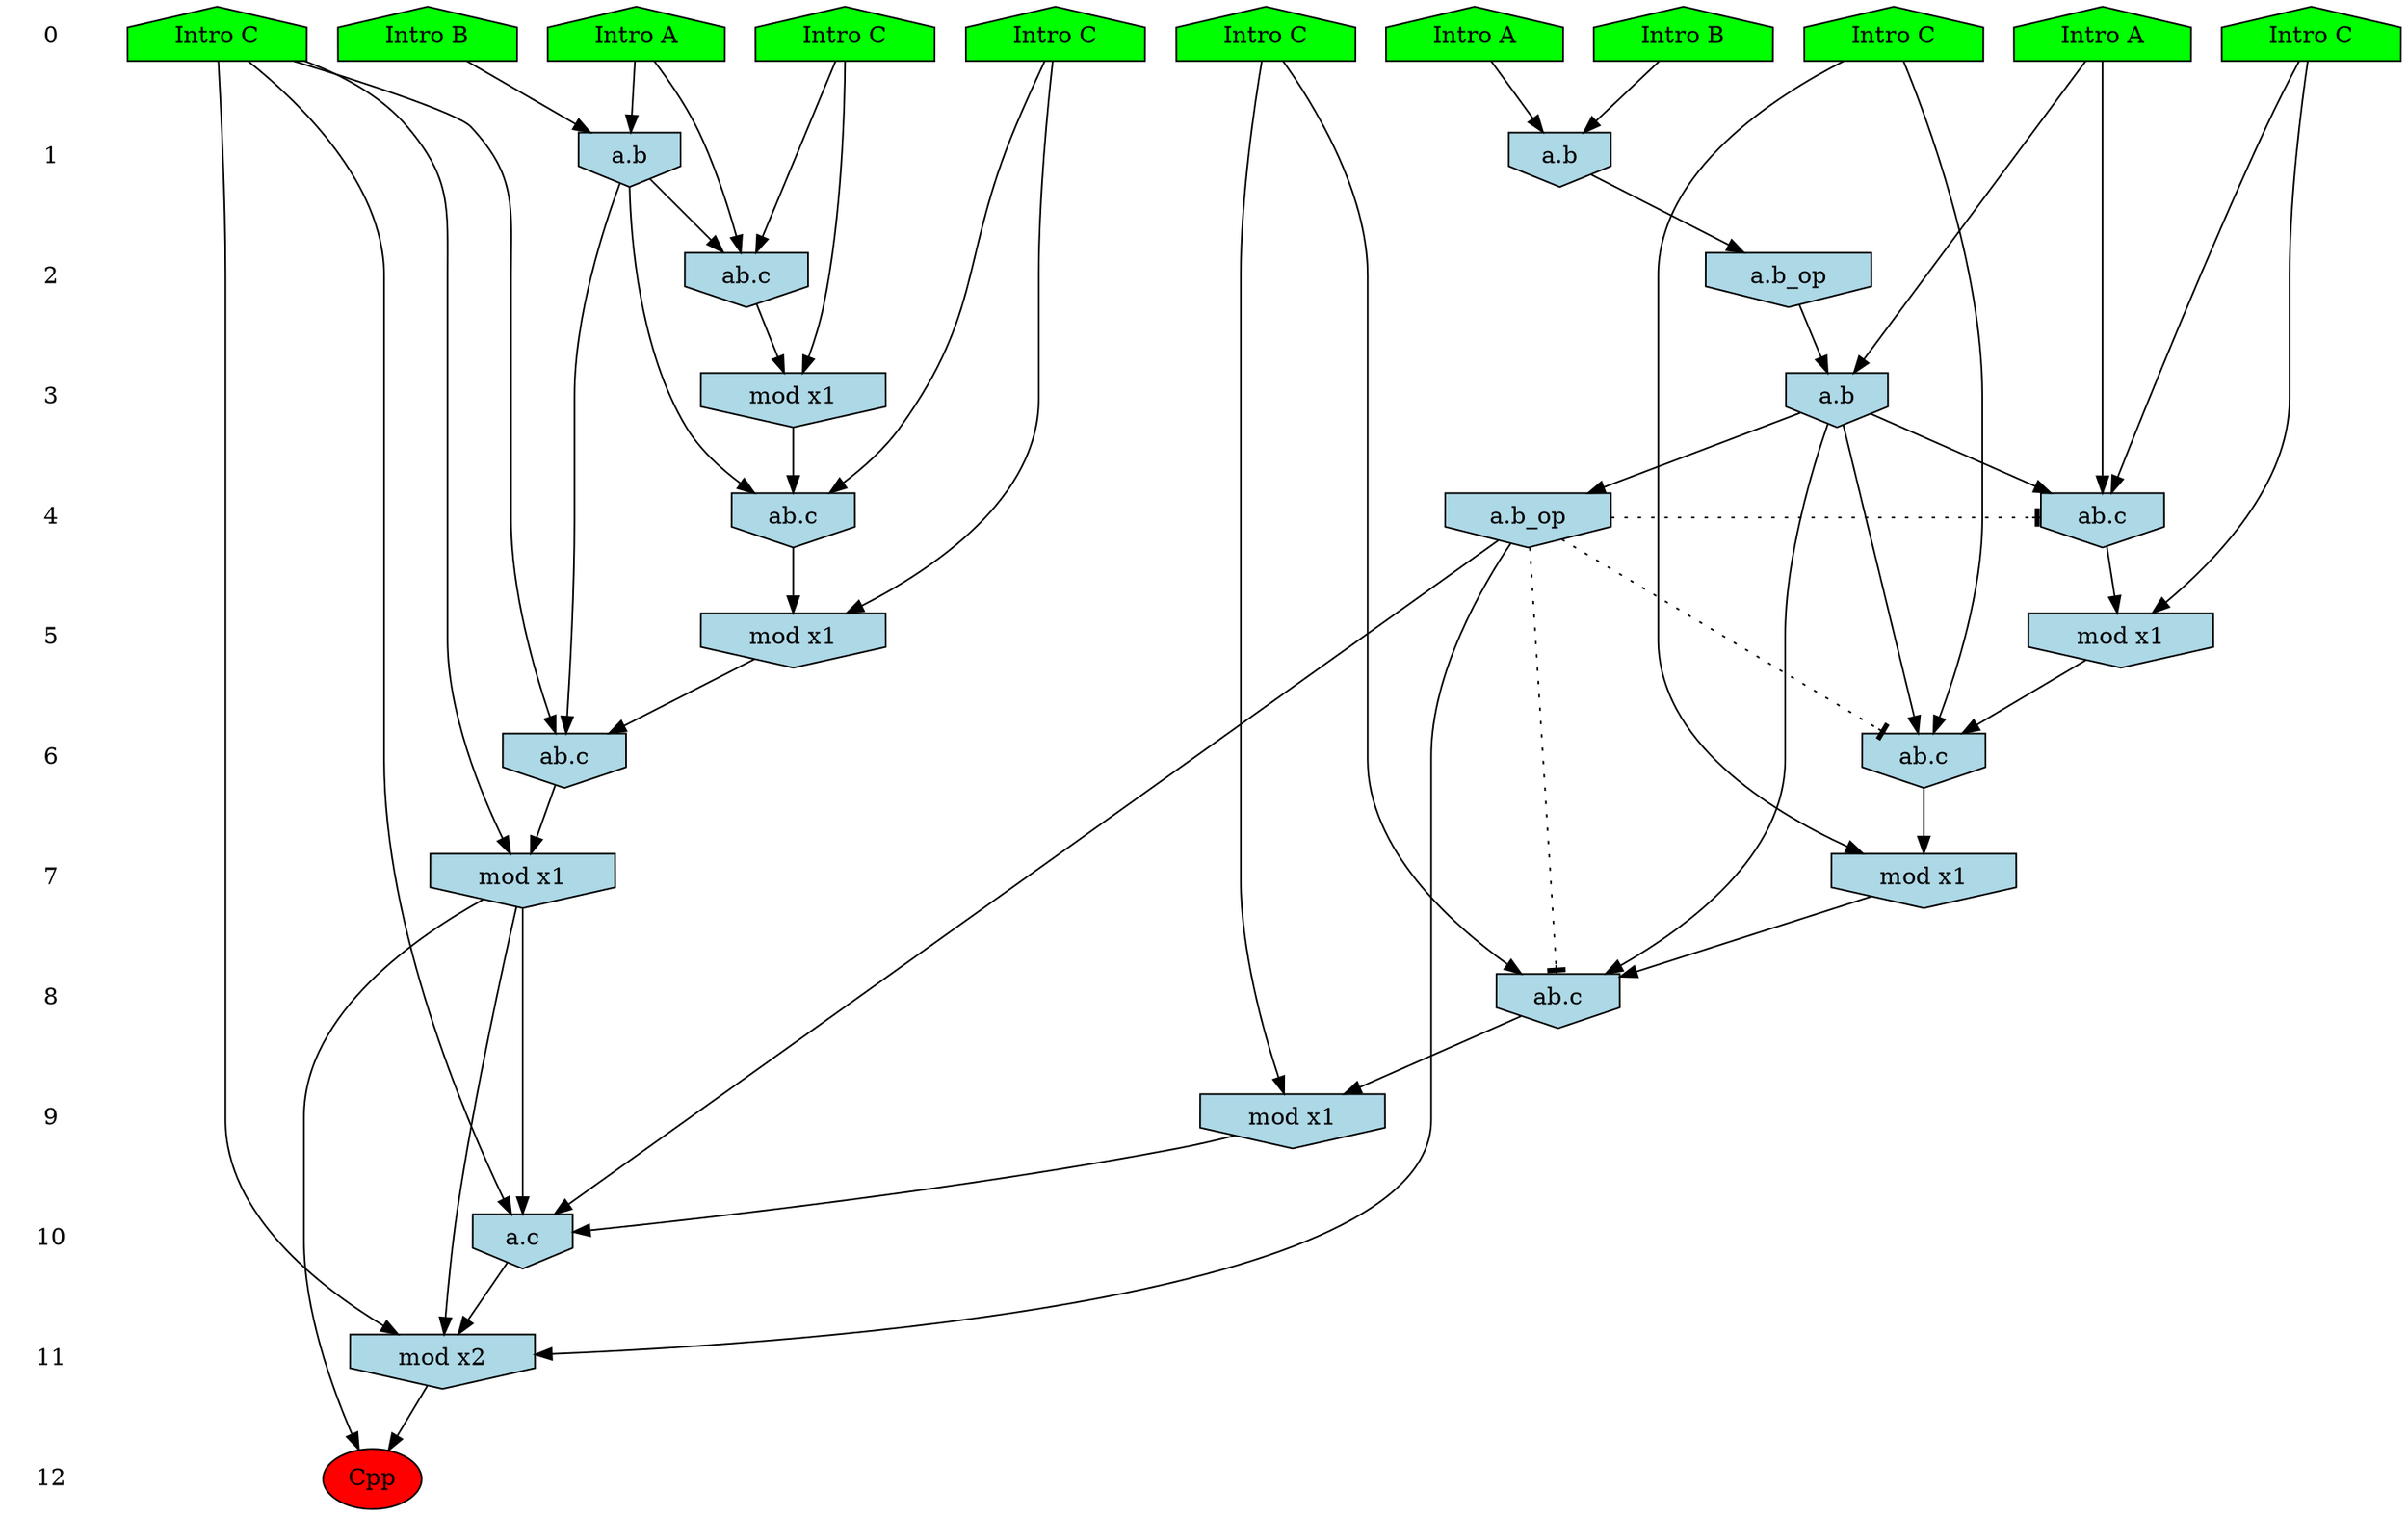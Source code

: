 /* Compression of 2 causal flows obtained in average at 1.372227E+01 t.u */
/* Compressed causal flows were: [1557;2780] */
digraph G{
 ranksep=.5 ; 
{ rank = same ; "0" [shape=plaintext] ; node_1 [label ="Intro A", shape=house, style=filled, fillcolor=green] ;
node_2 [label ="Intro B", shape=house, style=filled, fillcolor=green] ;
node_3 [label ="Intro A", shape=house, style=filled, fillcolor=green] ;
node_4 [label ="Intro A", shape=house, style=filled, fillcolor=green] ;
node_5 [label ="Intro B", shape=house, style=filled, fillcolor=green] ;
node_6 [label ="Intro C", shape=house, style=filled, fillcolor=green] ;
node_7 [label ="Intro C", shape=house, style=filled, fillcolor=green] ;
node_8 [label ="Intro C", shape=house, style=filled, fillcolor=green] ;
node_9 [label ="Intro C", shape=house, style=filled, fillcolor=green] ;
node_10 [label ="Intro C", shape=house, style=filled, fillcolor=green] ;
node_11 [label ="Intro C", shape=house, style=filled, fillcolor=green] ;
}
{ rank = same ; "1" [shape=plaintext] ; node_12 [label="a.b", shape=invhouse, style=filled, fillcolor = lightblue] ;
node_14 [label="a.b", shape=invhouse, style=filled, fillcolor = lightblue] ;
}
{ rank = same ; "2" [shape=plaintext] ; node_13 [label="a.b_op", shape=invhouse, style=filled, fillcolor = lightblue] ;
node_15 [label="ab.c", shape=invhouse, style=filled, fillcolor = lightblue] ;
}
{ rank = same ; "3" [shape=plaintext] ; node_16 [label="a.b", shape=invhouse, style=filled, fillcolor = lightblue] ;
node_18 [label="mod x1", shape=invhouse, style=filled, fillcolor = lightblue] ;
}
{ rank = same ; "4" [shape=plaintext] ; node_17 [label="ab.c", shape=invhouse, style=filled, fillcolor = lightblue] ;
node_19 [label="ab.c", shape=invhouse, style=filled, fillcolor = lightblue] ;
node_27 [label="a.b_op", shape=invhouse, style=filled, fillcolor = lightblue] ;
}
{ rank = same ; "5" [shape=plaintext] ; node_20 [label="mod x1", shape=invhouse, style=filled, fillcolor = lightblue] ;
node_21 [label="mod x1", shape=invhouse, style=filled, fillcolor = lightblue] ;
}
{ rank = same ; "6" [shape=plaintext] ; node_22 [label="ab.c", shape=invhouse, style=filled, fillcolor = lightblue] ;
node_23 [label="ab.c", shape=invhouse, style=filled, fillcolor = lightblue] ;
}
{ rank = same ; "7" [shape=plaintext] ; node_24 [label="mod x1", shape=invhouse, style=filled, fillcolor = lightblue] ;
node_25 [label="mod x1", shape=invhouse, style=filled, fillcolor = lightblue] ;
}
{ rank = same ; "8" [shape=plaintext] ; node_26 [label="ab.c", shape=invhouse, style=filled, fillcolor = lightblue] ;
}
{ rank = same ; "9" [shape=plaintext] ; node_28 [label="mod x1", shape=invhouse, style=filled, fillcolor = lightblue] ;
}
{ rank = same ; "10" [shape=plaintext] ; node_29 [label="a.c", shape=invhouse, style=filled, fillcolor = lightblue] ;
}
{ rank = same ; "11" [shape=plaintext] ; node_30 [label="mod x2", shape=invhouse, style=filled, fillcolor = lightblue] ;
}
{ rank = same ; "12" [shape=plaintext] ; node_31 [label ="Cpp", style=filled, fillcolor=red] ;
}
"0" -> "1" [style="invis"]; 
"1" -> "2" [style="invis"]; 
"2" -> "3" [style="invis"]; 
"3" -> "4" [style="invis"]; 
"4" -> "5" [style="invis"]; 
"5" -> "6" [style="invis"]; 
"6" -> "7" [style="invis"]; 
"7" -> "8" [style="invis"]; 
"8" -> "9" [style="invis"]; 
"9" -> "10" [style="invis"]; 
"10" -> "11" [style="invis"]; 
"11" -> "12" [style="invis"]; 
node_4 -> node_12
node_5 -> node_12
node_12 -> node_13
node_2 -> node_14
node_3 -> node_14
node_3 -> node_15
node_6 -> node_15
node_14 -> node_15
node_1 -> node_16
node_13 -> node_16
node_1 -> node_17
node_11 -> node_17
node_16 -> node_17
node_6 -> node_18
node_15 -> node_18
node_7 -> node_19
node_14 -> node_19
node_18 -> node_19
node_7 -> node_20
node_19 -> node_20
node_11 -> node_21
node_17 -> node_21
node_10 -> node_22
node_14 -> node_22
node_20 -> node_22
node_9 -> node_23
node_16 -> node_23
node_21 -> node_23
node_10 -> node_24
node_22 -> node_24
node_9 -> node_25
node_23 -> node_25
node_8 -> node_26
node_16 -> node_26
node_25 -> node_26
node_16 -> node_27
node_8 -> node_28
node_26 -> node_28
node_10 -> node_29
node_24 -> node_29
node_27 -> node_29
node_28 -> node_29
node_10 -> node_30
node_24 -> node_30
node_27 -> node_30
node_29 -> node_30
node_24 -> node_31
node_30 -> node_31
node_27 -> node_26 [style=dotted, arrowhead = tee] 
node_27 -> node_23 [style=dotted, arrowhead = tee] 
node_27 -> node_17 [style=dotted, arrowhead = tee] 
}
/*
 Dot generation time: 0.000135
*/